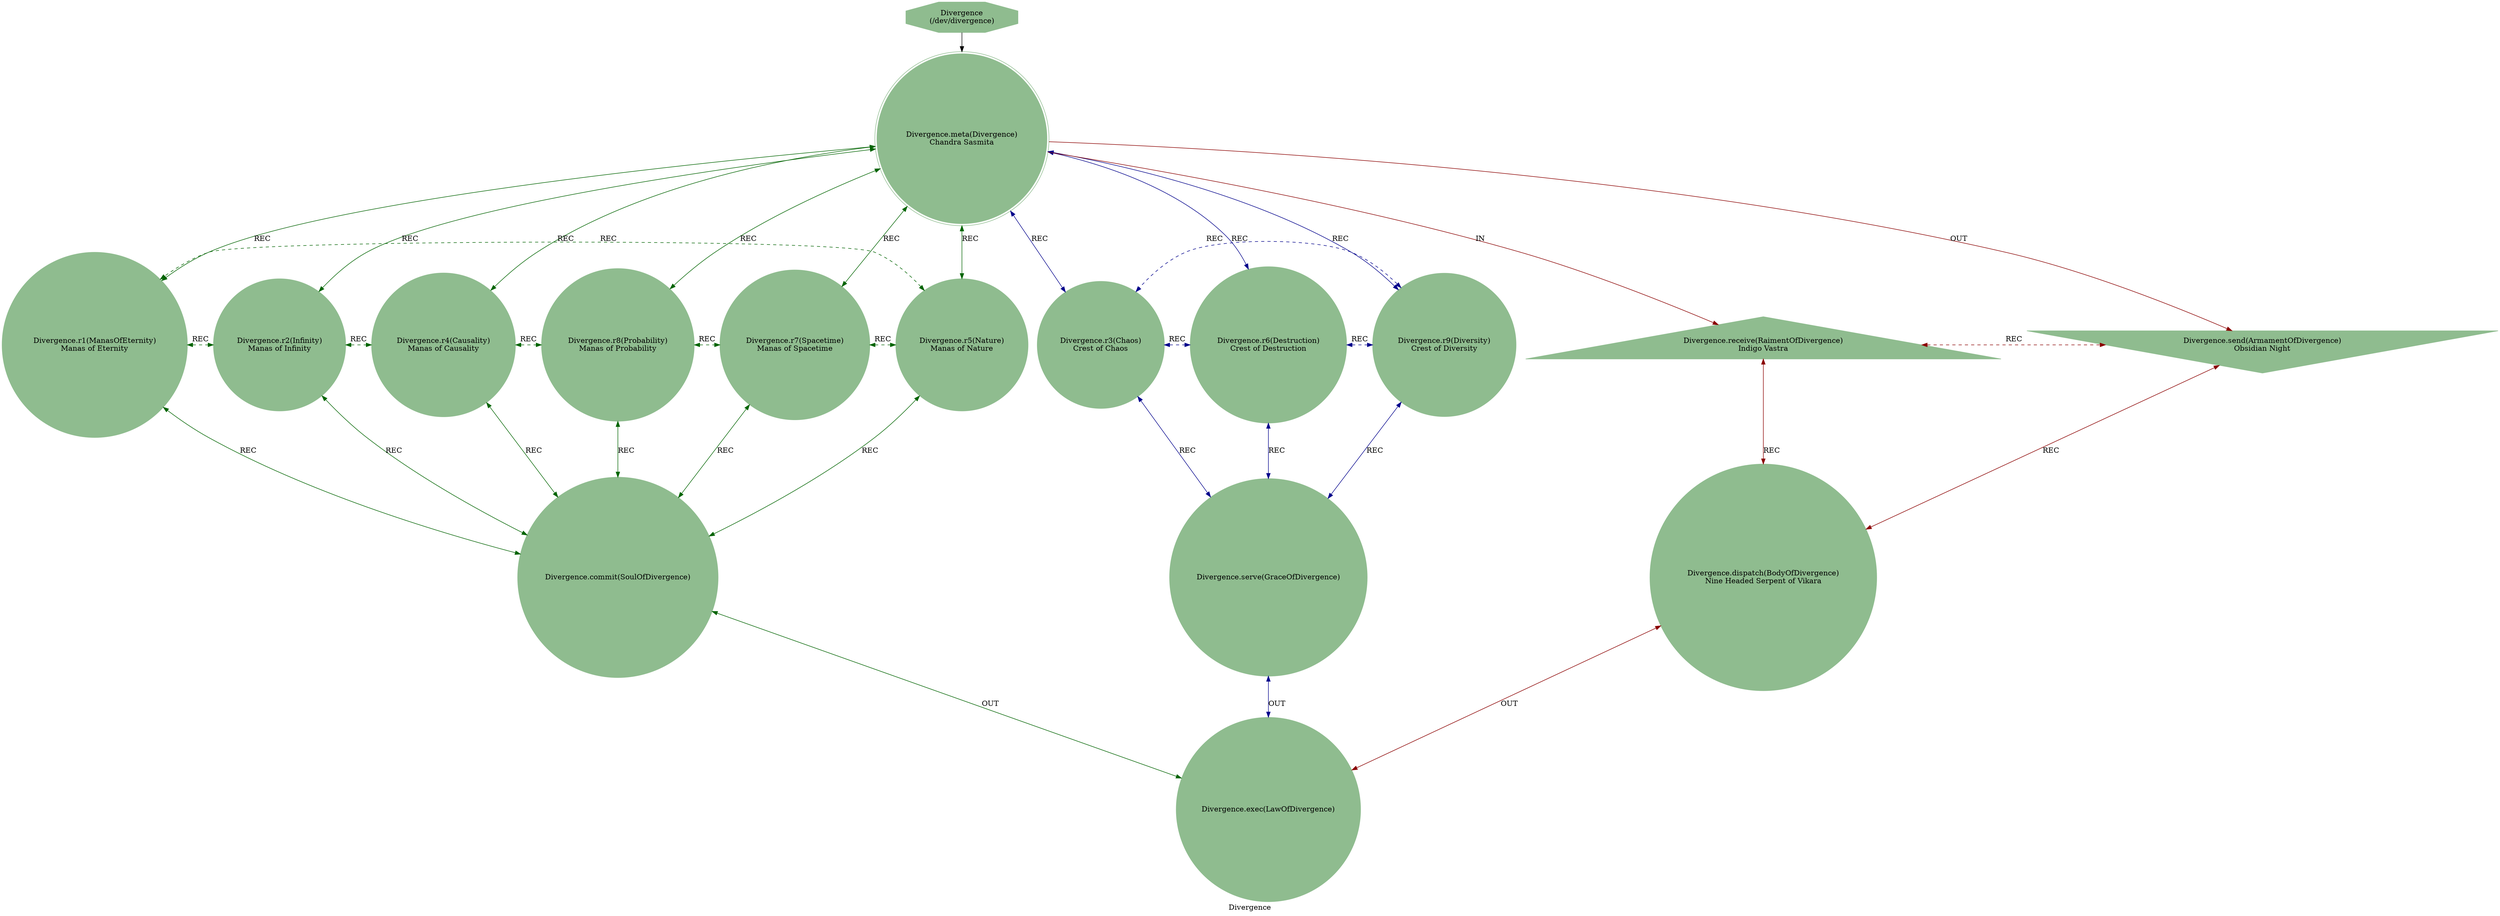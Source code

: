 strict digraph DivergenceEngine {
    label = "Divergence";
    style = filled;
    color = blue;
    comment = "";
    node [shape = polygon; sides = 8; style = filled; color = darkseagreen;];
    
    spark_7_mythos_t [label = "Divergence\n(/dev/divergence)";];
    
    // r0::meta();r1,r2,r4,r8,r7,r5;r3,r6,r;ra::receive(),rb::send(),rc::dispatch(),rd::commit(),re::serve(),rf::exec()
    spark_0_divergence_t [label = "Divergence.meta(Divergence)\nChandra Sasmita";comment = "";shape = doublecircle;];
    spark_1_divergence_t [label = "Divergence.r1(ManasOfEternity)\nManas of Eternity";comment = "";shape = circle;];
    spark_2_divergence_t [label = "Divergence.r2(Infinity)\nManas of Infinity";comment = "";shape = circle;];
    spark_4_divergence_t [label = "Divergence.r4(Causality)\nManas of Causality";comment = "";shape = circle;];
    spark_8_divergence_t [label = "Divergence.r8(Probability)\nManas of Probability";comment = "";shape = circle;];
    spark_7_divergence_t [label = "Divergence.r7(Spacetime)\nManas of Spacetime";comment = "";shape = circle;];
    spark_5_divergence_t [label = "Divergence.r5(Nature)\nManas of Nature";comment = "";shape = circle;];
    spark_3_divergence_t [label = "Divergence.r3(Chaos)\nCrest of Chaos";comment = "";shape = circle;];
    spark_6_divergence_t [label = "Divergence.r6(Destruction)\nCrest of Destruction";comment = "";shape = circle;];
    spark_9_divergence_t [label = "Divergence.r9(Diversity)\nCrest of Diversity";comment = "";shape = circle;];
    spark_a_divergence_t [label = "Divergence.receive(RaimentOfDivergence)\nIndigo Vastra";comment = "";shape = triangle;];
    spark_b_divergence_t [label = "Divergence.send(ArmamentOfDivergence)\nObsidian Night";comment = "";shape = invtriangle;];
    spark_c_divergence_t [label = "Divergence.dispatch(BodyOfDivergence)\nNine Headed Serpent of Vikara";comment = "";shape = circle;];
    spark_d_divergence_t [label = "Divergence.commit(SoulOfDivergence)";comment = "";shape = circle;];
    spark_e_divergence_t [label = "Divergence.serve(GraceOfDivergence)";comment = "";shape = circle;];
    spark_f_divergence_t [label = "Divergence.exec(LawOfDivergence)";comment = "";shape = circle;];
    
    // IN = Input
    // OUT = Output
    // REC = Recursion
    spark_7_mythos_t -> spark_0_divergence_t;
    spark_0_divergence_t -> spark_a_divergence_t [label = "IN"; color = darkred; comment = "";];
    spark_0_divergence_t -> spark_b_divergence_t [label = "OUT"; color = darkred; comment = "";];
    spark_0_divergence_t -> {spark_3_divergence_t spark_6_divergence_t spark_9_divergence_t} [label = "REC"; color = darkblue; comment = ""; dir = both;];
    spark_0_divergence_t -> {spark_1_divergence_t spark_2_divergence_t spark_4_divergence_t spark_8_divergence_t spark_7_divergence_t spark_5_divergence_t} [label = "REC"; color = darkgreen; comment = ""; dir = both;];
    
    {spark_a_divergence_t spark_b_divergence_t} -> spark_c_divergence_t [label = "REC"; color = darkred; comment = ""; dir = both;];
    {spark_1_divergence_t spark_2_divergence_t spark_4_divergence_t spark_8_divergence_t spark_7_divergence_t spark_5_divergence_t} -> spark_d_divergence_t [label = "REC"; color = darkgreen; comment = ""; dir = both;];
    {spark_3_divergence_t spark_6_divergence_t spark_9_divergence_t} -> spark_e_divergence_t [label = "REC"; color = darkblue; comment = ""; dir = both;];
    
    spark_1_divergence_t -> spark_2_divergence_t -> spark_4_divergence_t -> spark_8_divergence_t -> spark_7_divergence_t -> spark_5_divergence_t -> spark_1_divergence_t [label = "REC"; color = darkgreen; comment = ""; style = dashed; constraint = false; dir = both;];
    spark_3_divergence_t -> spark_6_divergence_t -> spark_9_divergence_t -> spark_3_divergence_t [label = "REC"; color = darkblue; comment = ""; style = dashed; constraint = false; dir = both;];
    spark_a_divergence_t -> spark_b_divergence_t [label = "REC"; color = darkred; comment = ""; constraint = false; style = dashed; dir = both;];
    
    spark_c_divergence_t -> spark_f_divergence_t [label = "OUT"; color = darkred; comment = ""; dir = both;];
    spark_d_divergence_t -> spark_f_divergence_t [label = "OUT"; color = darkgreen; comment = ""; dir = both;];
    spark_e_divergence_t -> spark_f_divergence_t [label = "OUT"; color = darkblue; comment = ""; dir = both;];
}